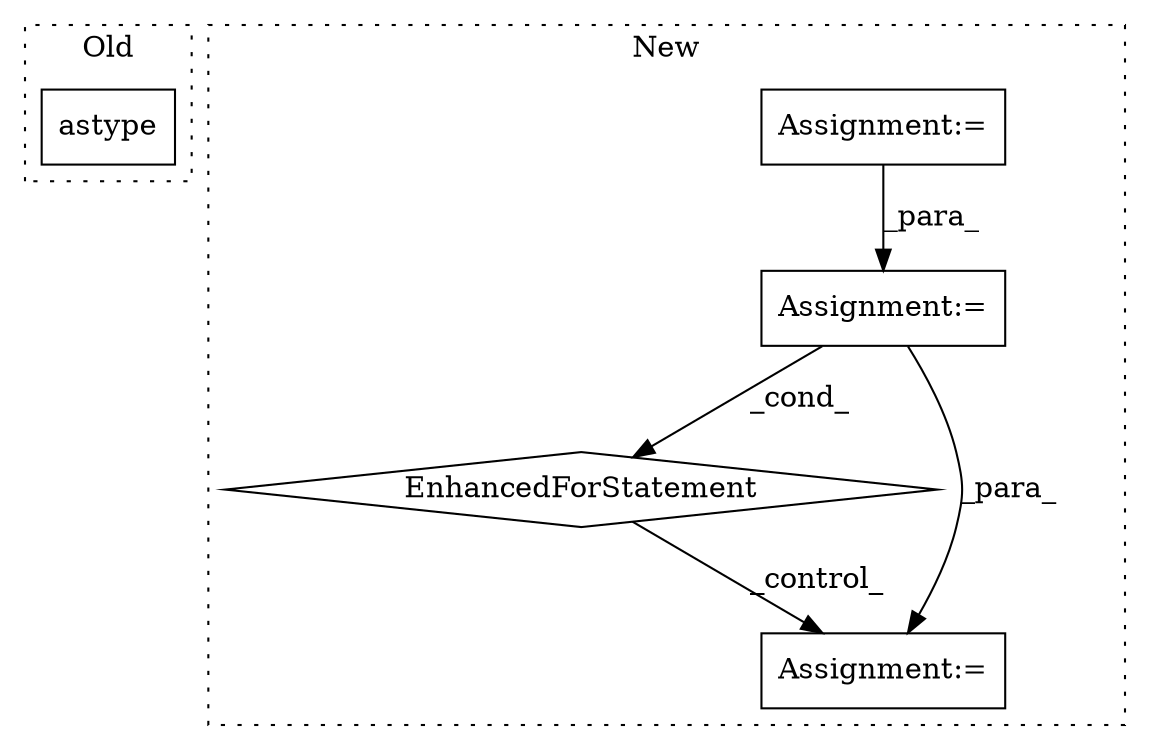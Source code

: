 digraph G {
subgraph cluster0 {
1 [label="astype" a="32" s="3222,3244" l="7,1" shape="box"];
label = "Old";
style="dotted";
}
subgraph cluster1 {
2 [label="EnhancedForStatement" a="70" s="3522,3633" l="53,2" shape="diamond"];
3 [label="Assignment:=" a="7" s="3522,3633" l="53,2" shape="box"];
4 [label="Assignment:=" a="7" s="3652" l="1" shape="box"];
5 [label="Assignment:=" a="7" s="3447" l="1" shape="box"];
label = "New";
style="dotted";
}
2 -> 4 [label="_control_"];
3 -> 4 [label="_para_"];
3 -> 2 [label="_cond_"];
5 -> 3 [label="_para_"];
}